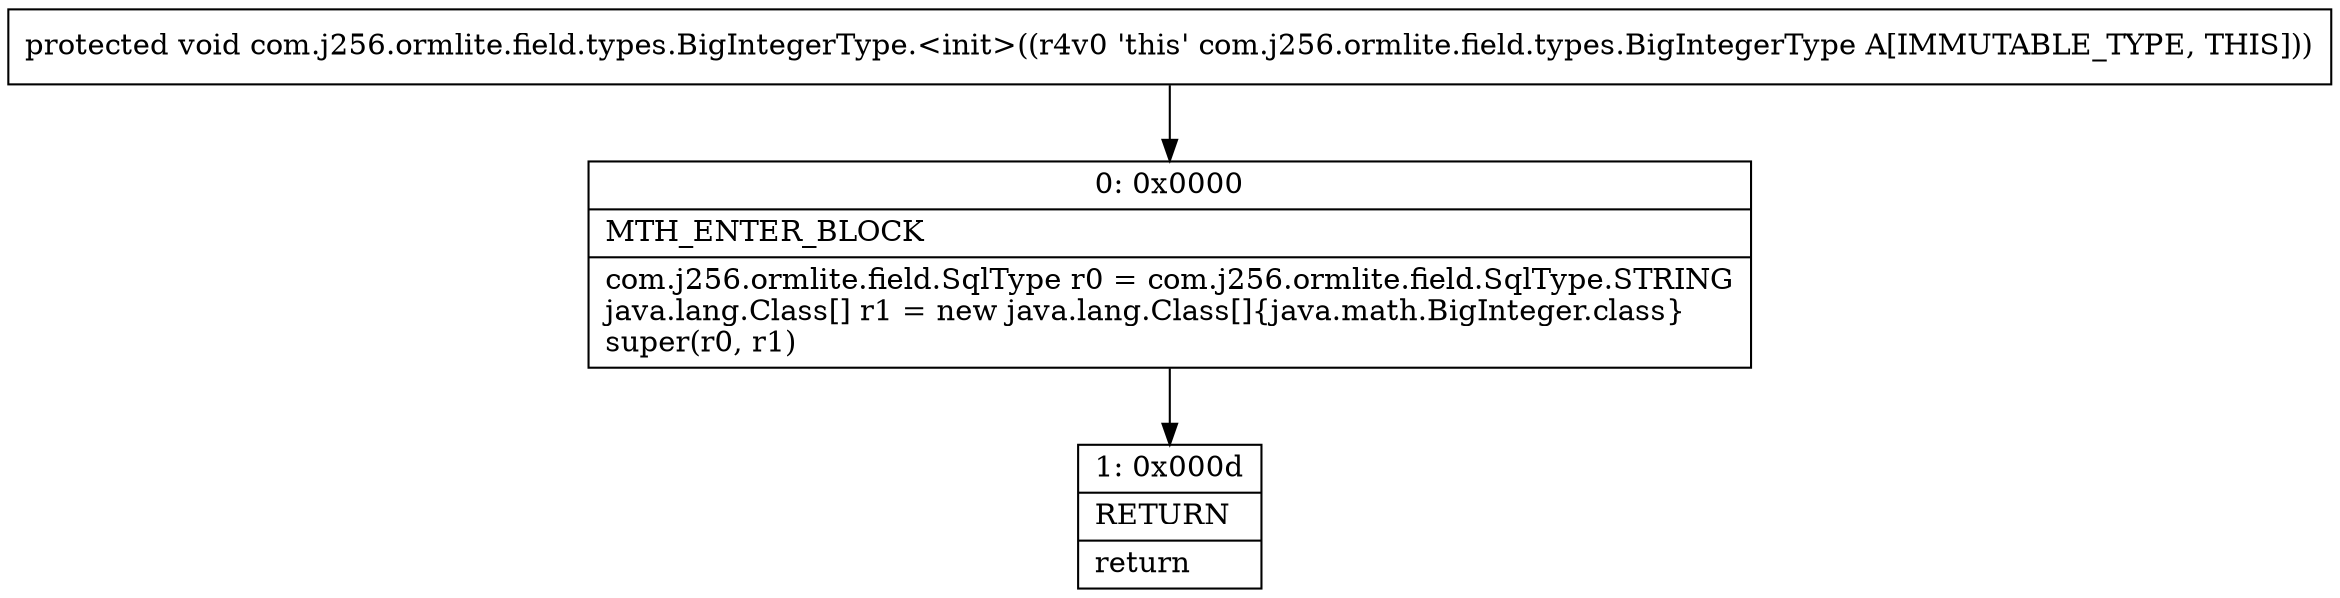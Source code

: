 digraph "CFG forcom.j256.ormlite.field.types.BigIntegerType.\<init\>()V" {
Node_0 [shape=record,label="{0\:\ 0x0000|MTH_ENTER_BLOCK\l|com.j256.ormlite.field.SqlType r0 = com.j256.ormlite.field.SqlType.STRING\ljava.lang.Class[] r1 = new java.lang.Class[]\{java.math.BigInteger.class\}\lsuper(r0, r1)\l}"];
Node_1 [shape=record,label="{1\:\ 0x000d|RETURN\l|return\l}"];
MethodNode[shape=record,label="{protected void com.j256.ormlite.field.types.BigIntegerType.\<init\>((r4v0 'this' com.j256.ormlite.field.types.BigIntegerType A[IMMUTABLE_TYPE, THIS])) }"];
MethodNode -> Node_0;
Node_0 -> Node_1;
}


